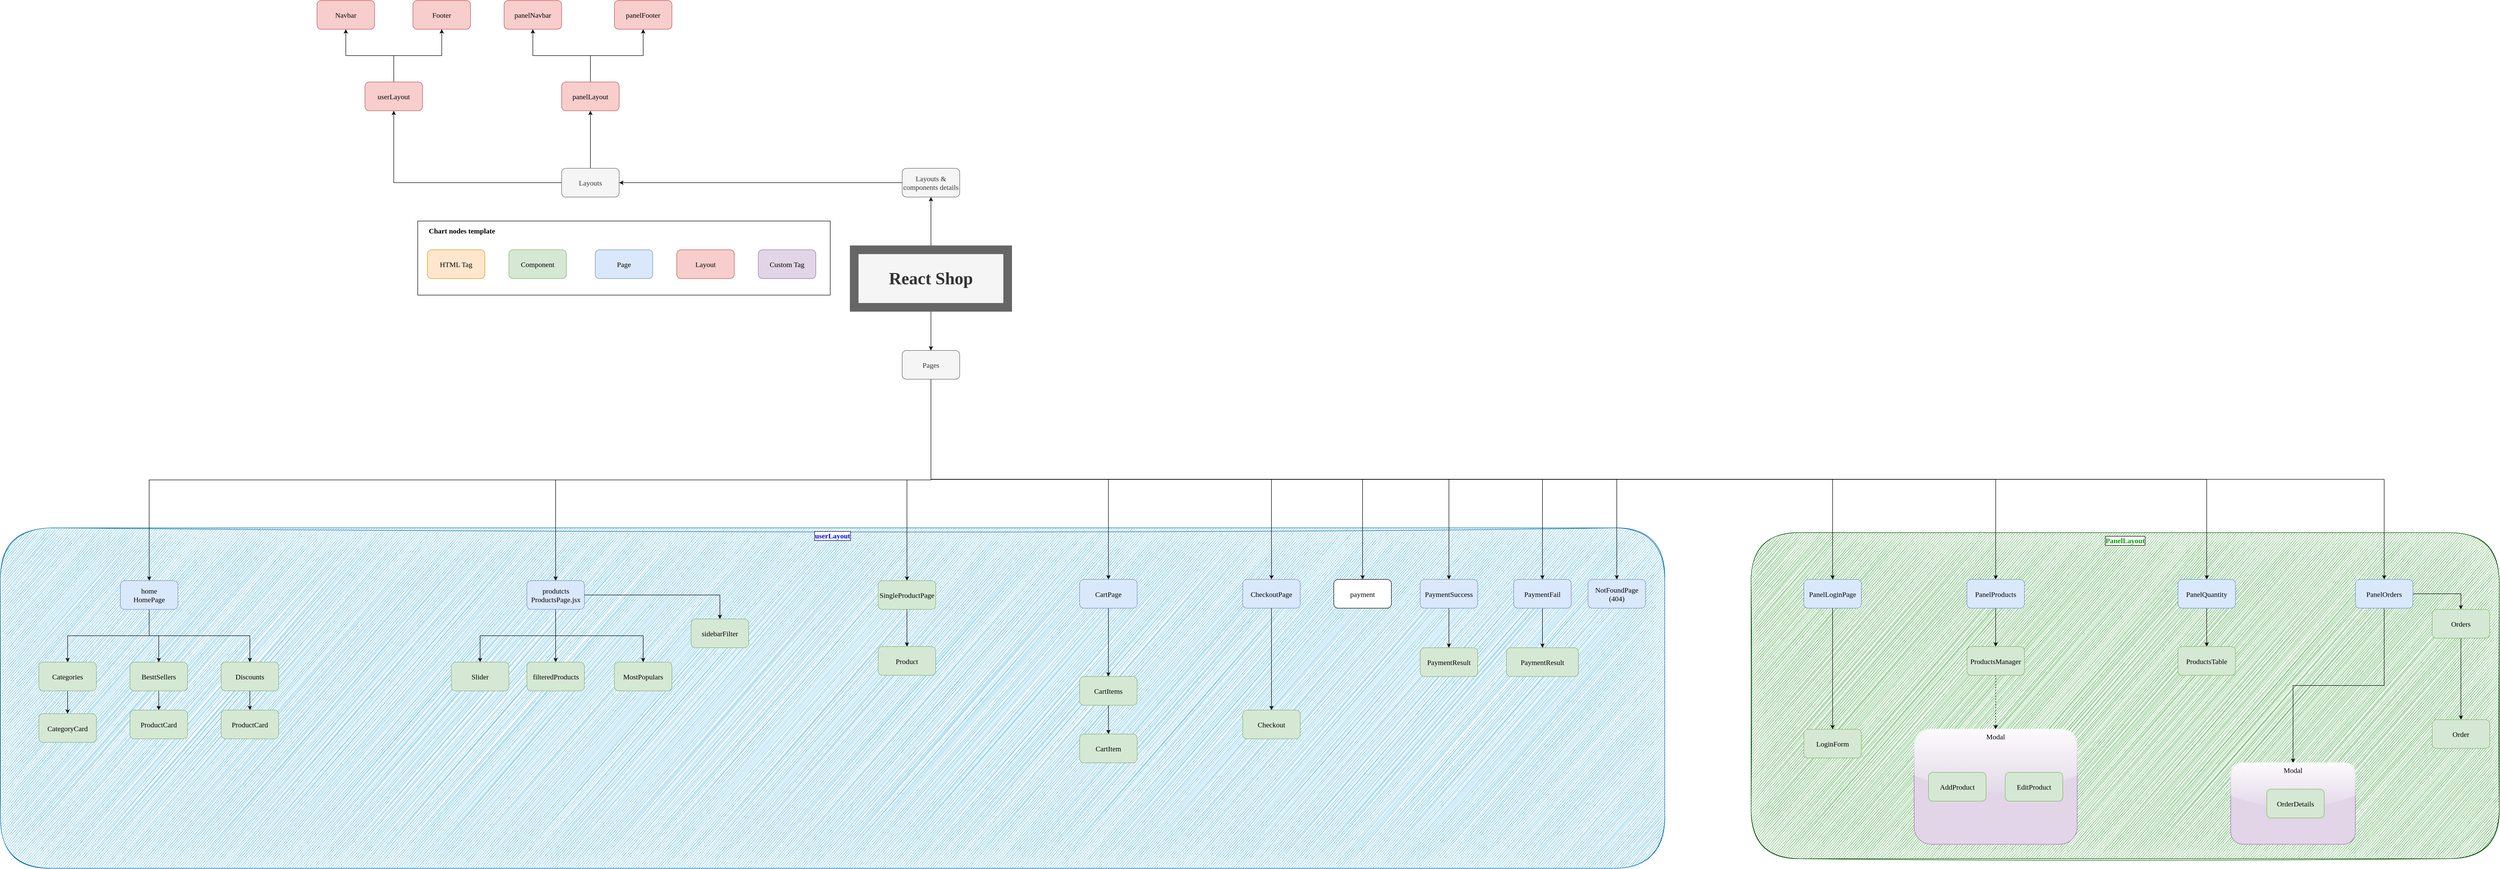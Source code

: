<mxfile version="19.0.3" type="device"><diagram id="zMbxoKE4D7ycZkB5X4Ni" name="Page-1"><mxGraphModel dx="4666" dy="2954" grid="1" gridSize="10" guides="1" tooltips="1" connect="1" arrows="1" fold="1" page="1" pageScale="1" pageWidth="850" pageHeight="1100" math="0" shadow="0"><root><mxCell id="0"/><mxCell id="1" parent="0"/><mxCell id="LuFlYOGIhrWhCMKRVzI9-18" value="PanelLayout" style="whiteSpace=wrap;html=1;fillColor=#008a00;strokeColor=#005700;rounded=1;fontStyle=1;verticalAlign=top;labelBackgroundColor=default;labelBorderColor=default;fontSize=15;fontFamily=Tahoma;glass=0;sketch=1;fontColor=#009900;shadow=0;" vertex="1" parent="1"><mxGeometry x="2630" y="520" width="1560" height="680" as="geometry"/></mxCell><mxCell id="ghOCwTmH6jIUWcpl7UP5-5" value="userLayout" style="fillColor=#1ba1e2;strokeColor=#006EAF;rounded=1;fontStyle=1;verticalAlign=top;fontFamily=Tahoma;fontSize=15;labelBackgroundColor=default;labelBorderColor=default;glass=0;sketch=1;fontColor=#0000FF;whiteSpace=wrap;html=1;" parent="1" vertex="1"><mxGeometry x="-1020" y="510" width="3470" height="710" as="geometry"/></mxCell><mxCell id="QKYfn9mplyVXcPvAEBMc-2" style="edgeStyle=orthogonalEdgeStyle;rounded=0;orthogonalLoop=1;jettySize=auto;html=1;exitX=0.5;exitY=1;exitDx=0;exitDy=0;fontFamily=Tahoma;fontSize=15;" parent="1" source="VQW8t59Y0-EmbVz4WAb9-1" target="QKYfn9mplyVXcPvAEBMc-1" edge="1"><mxGeometry relative="1" as="geometry"><mxPoint x="920" y="100" as="targetPoint"/></mxGeometry></mxCell><mxCell id="4RL3x43Ft2ZqzZvXd16W-2" value="" style="edgeStyle=orthogonalEdgeStyle;rounded=0;orthogonalLoop=1;jettySize=auto;html=1;fontFamily=Tahoma;fontSize=15;" parent="1" source="VQW8t59Y0-EmbVz4WAb9-1" target="4RL3x43Ft2ZqzZvXd16W-1" edge="1"><mxGeometry relative="1" as="geometry"/></mxCell><mxCell id="VQW8t59Y0-EmbVz4WAb9-1" value="React Shop" style="rounded=0;whiteSpace=wrap;html=1;fontStyle=1;strokeWidth=18;fontSize=36;fillColor=#f5f5f5;fontColor=#333333;strokeColor=#666666;fontFamily=Tahoma;" parent="1" vertex="1"><mxGeometry x="760" y="-70" width="320" height="120" as="geometry"/></mxCell><mxCell id="VQW8t59Y0-EmbVz4WAb9-13" value="" style="rounded=0;whiteSpace=wrap;html=1;fontFamily=Tahoma;fontSize=15;" parent="1" vertex="1"><mxGeometry x="-150" y="-130" width="860" height="154.5" as="geometry"/></mxCell><mxCell id="VQW8t59Y0-EmbVz4WAb9-5" value="Layout" style="rounded=1;whiteSpace=wrap;html=1;fillColor=#f8cecc;strokeColor=#b85450;fontFamily=Tahoma;fontSize=15;" parent="1" vertex="1"><mxGeometry x="390" y="-70" width="120" height="60" as="geometry"/></mxCell><mxCell id="VQW8t59Y0-EmbVz4WAb9-6" value="Component" style="rounded=1;whiteSpace=wrap;html=1;fillColor=#d5e8d4;strokeColor=#82b366;fontFamily=Tahoma;fontSize=15;" parent="1" vertex="1"><mxGeometry x="40" y="-70" width="120" height="60" as="geometry"/></mxCell><mxCell id="VQW8t59Y0-EmbVz4WAb9-7" value="Custom Tag" style="rounded=1;whiteSpace=wrap;html=1;fillColor=#e1d5e7;strokeColor=#9673a6;fontFamily=Tahoma;fontSize=15;" parent="1" vertex="1"><mxGeometry x="560" y="-70" width="120" height="60" as="geometry"/></mxCell><mxCell id="VQW8t59Y0-EmbVz4WAb9-4" value="Page" style="rounded=1;whiteSpace=wrap;html=1;fillColor=#dae8fc;strokeColor=#6c8ebf;fontFamily=Tahoma;fontSize=15;" parent="1" vertex="1"><mxGeometry x="220" y="-70" width="120" height="60" as="geometry"/></mxCell><mxCell id="VQW8t59Y0-EmbVz4WAb9-3" value="HTML Tag" style="rounded=1;whiteSpace=wrap;html=1;fillColor=#ffe6cc;strokeColor=#d79b00;fontFamily=Tahoma;fontSize=15;" parent="1" vertex="1"><mxGeometry x="-130" y="-70" width="120" height="60" as="geometry"/></mxCell><mxCell id="QKYfn9mplyVXcPvAEBMc-3" style="edgeStyle=orthogonalEdgeStyle;rounded=0;orthogonalLoop=1;jettySize=auto;html=1;exitX=0.5;exitY=1;exitDx=0;exitDy=0;entryX=0.5;entryY=0;entryDx=0;entryDy=0;fontFamily=Tahoma;fontSize=15;" parent="1" source="QKYfn9mplyVXcPvAEBMc-1" target="JChWk4fMGV2fnNPjJ9jX-1" edge="1"><mxGeometry relative="1" as="geometry"><mxPoint x="110" y="590" as="targetPoint"/></mxGeometry></mxCell><mxCell id="YK6efdBFVvD-IDnNqAYG-12" style="edgeStyle=orthogonalEdgeStyle;rounded=0;orthogonalLoop=1;jettySize=auto;html=1;exitX=0.5;exitY=1;exitDx=0;exitDy=0;entryX=0.5;entryY=0;entryDx=0;entryDy=0;fontFamily=Tahoma;fontSize=15;" parent="1" source="QKYfn9mplyVXcPvAEBMc-1" target="JChWk4fMGV2fnNPjJ9jX-2" edge="1"><mxGeometry relative="1" as="geometry"/></mxCell><mxCell id="YK6efdBFVvD-IDnNqAYG-13" style="edgeStyle=orthogonalEdgeStyle;rounded=0;orthogonalLoop=1;jettySize=auto;html=1;exitX=0.5;exitY=1;exitDx=0;exitDy=0;entryX=0.5;entryY=0;entryDx=0;entryDy=0;fontFamily=Tahoma;fontSize=15;" parent="1" source="QKYfn9mplyVXcPvAEBMc-1" target="JChWk4fMGV2fnNPjJ9jX-3" edge="1"><mxGeometry relative="1" as="geometry"/></mxCell><mxCell id="YK6efdBFVvD-IDnNqAYG-14" style="edgeStyle=orthogonalEdgeStyle;rounded=0;orthogonalLoop=1;jettySize=auto;html=1;exitX=0.5;exitY=1;exitDx=0;exitDy=0;entryX=0.5;entryY=0;entryDx=0;entryDy=0;fontFamily=Tahoma;fontSize=15;" parent="1" source="QKYfn9mplyVXcPvAEBMc-1" target="JChWk4fMGV2fnNPjJ9jX-4" edge="1"><mxGeometry relative="1" as="geometry"/></mxCell><mxCell id="YK6efdBFVvD-IDnNqAYG-15" style="edgeStyle=orthogonalEdgeStyle;rounded=0;orthogonalLoop=1;jettySize=auto;html=1;exitX=0.5;exitY=1;exitDx=0;exitDy=0;entryX=0.5;entryY=0;entryDx=0;entryDy=0;fontFamily=Tahoma;fontSize=15;" parent="1" source="QKYfn9mplyVXcPvAEBMc-1" target="JChWk4fMGV2fnNPjJ9jX-5" edge="1"><mxGeometry relative="1" as="geometry"/></mxCell><mxCell id="YK6efdBFVvD-IDnNqAYG-16" style="edgeStyle=orthogonalEdgeStyle;rounded=0;orthogonalLoop=1;jettySize=auto;html=1;exitX=0.5;exitY=1;exitDx=0;exitDy=0;entryX=0.5;entryY=0;entryDx=0;entryDy=0;fontFamily=Tahoma;fontSize=15;" parent="1" source="QKYfn9mplyVXcPvAEBMc-1" target="YK6efdBFVvD-IDnNqAYG-1" edge="1"><mxGeometry relative="1" as="geometry"/></mxCell><mxCell id="YK6efdBFVvD-IDnNqAYG-17" style="edgeStyle=orthogonalEdgeStyle;rounded=0;orthogonalLoop=1;jettySize=auto;html=1;exitX=0.5;exitY=1;exitDx=0;exitDy=0;entryX=0.5;entryY=0;entryDx=0;entryDy=0;fontFamily=Tahoma;fontSize=15;" parent="1" source="QKYfn9mplyVXcPvAEBMc-1" target="YK6efdBFVvD-IDnNqAYG-2" edge="1"><mxGeometry relative="1" as="geometry"/></mxCell><mxCell id="YK6efdBFVvD-IDnNqAYG-18" style="edgeStyle=orthogonalEdgeStyle;rounded=0;orthogonalLoop=1;jettySize=auto;html=1;exitX=0.5;exitY=1;exitDx=0;exitDy=0;entryX=0.5;entryY=0;entryDx=0;entryDy=0;fontFamily=Tahoma;fontSize=15;" parent="1" source="QKYfn9mplyVXcPvAEBMc-1" target="YK6efdBFVvD-IDnNqAYG-4" edge="1"><mxGeometry relative="1" as="geometry"/></mxCell><mxCell id="YK6efdBFVvD-IDnNqAYG-19" style="edgeStyle=orthogonalEdgeStyle;rounded=0;orthogonalLoop=1;jettySize=auto;html=1;exitX=0.5;exitY=1;exitDx=0;exitDy=0;entryX=0.5;entryY=0;entryDx=0;entryDy=0;fontFamily=Tahoma;fontSize=15;" parent="1" source="QKYfn9mplyVXcPvAEBMc-1" target="YK6efdBFVvD-IDnNqAYG-5" edge="1"><mxGeometry relative="1" as="geometry"/></mxCell><mxCell id="YK6efdBFVvD-IDnNqAYG-20" style="edgeStyle=orthogonalEdgeStyle;rounded=0;orthogonalLoop=1;jettySize=auto;html=1;exitX=0.5;exitY=1;exitDx=0;exitDy=0;entryX=0.5;entryY=0;entryDx=0;entryDy=0;fontFamily=Tahoma;fontSize=15;" parent="1" source="QKYfn9mplyVXcPvAEBMc-1" target="YK6efdBFVvD-IDnNqAYG-6" edge="1"><mxGeometry relative="1" as="geometry"/></mxCell><mxCell id="YK6efdBFVvD-IDnNqAYG-21" style="edgeStyle=orthogonalEdgeStyle;rounded=0;orthogonalLoop=1;jettySize=auto;html=1;exitX=0.5;exitY=1;exitDx=0;exitDy=0;entryX=0.5;entryY=0;entryDx=0;entryDy=0;fontFamily=Tahoma;fontSize=15;" parent="1" source="QKYfn9mplyVXcPvAEBMc-1" target="YK6efdBFVvD-IDnNqAYG-7" edge="1"><mxGeometry relative="1" as="geometry"/></mxCell><mxCell id="YK6efdBFVvD-IDnNqAYG-22" style="edgeStyle=orthogonalEdgeStyle;rounded=0;orthogonalLoop=1;jettySize=auto;html=1;exitX=0.5;exitY=1;exitDx=0;exitDy=0;entryX=0.5;entryY=0;entryDx=0;entryDy=0;fontFamily=Tahoma;fontSize=15;" parent="1" source="QKYfn9mplyVXcPvAEBMc-1" target="YK6efdBFVvD-IDnNqAYG-8" edge="1"><mxGeometry relative="1" as="geometry"/></mxCell><mxCell id="YK6efdBFVvD-IDnNqAYG-71" style="edgeStyle=orthogonalEdgeStyle;rounded=0;orthogonalLoop=1;jettySize=auto;html=1;exitX=0.5;exitY=1;exitDx=0;exitDy=0;entryX=0.5;entryY=0;entryDx=0;entryDy=0;fontFamily=Tahoma;fontSize=15;" parent="1" source="QKYfn9mplyVXcPvAEBMc-1" target="YK6efdBFVvD-IDnNqAYG-70" edge="1"><mxGeometry relative="1" as="geometry"/></mxCell><mxCell id="QKYfn9mplyVXcPvAEBMc-1" value="Pages" style="rounded=1;whiteSpace=wrap;html=1;fillColor=#f5f5f5;fontColor=#333333;strokeColor=#666666;fontFamily=Tahoma;fontSize=15;" parent="1" vertex="1"><mxGeometry x="860" y="140" width="120" height="60" as="geometry"/></mxCell><mxCell id="YK6efdBFVvD-IDnNqAYG-32" style="edgeStyle=orthogonalEdgeStyle;rounded=0;orthogonalLoop=1;jettySize=auto;html=1;exitX=0.5;exitY=1;exitDx=0;exitDy=0;entryX=0.5;entryY=0;entryDx=0;entryDy=0;fontFamily=Tahoma;fontSize=15;" parent="1" source="JChWk4fMGV2fnNPjJ9jX-1" target="YK6efdBFVvD-IDnNqAYG-28" edge="1"><mxGeometry relative="1" as="geometry"/></mxCell><mxCell id="YK6efdBFVvD-IDnNqAYG-33" style="edgeStyle=orthogonalEdgeStyle;rounded=0;orthogonalLoop=1;jettySize=auto;html=1;exitX=0.5;exitY=1;exitDx=0;exitDy=0;entryX=0.5;entryY=0;entryDx=0;entryDy=0;fontFamily=Tahoma;fontSize=15;" parent="1" source="JChWk4fMGV2fnNPjJ9jX-1" target="YK6efdBFVvD-IDnNqAYG-29" edge="1"><mxGeometry relative="1" as="geometry"/></mxCell><mxCell id="YK6efdBFVvD-IDnNqAYG-34" style="edgeStyle=orthogonalEdgeStyle;rounded=0;orthogonalLoop=1;jettySize=auto;html=1;exitX=0.5;exitY=1;exitDx=0;exitDy=0;entryX=0.5;entryY=0;entryDx=0;entryDy=0;fontFamily=Tahoma;fontSize=15;" parent="1" source="JChWk4fMGV2fnNPjJ9jX-1" target="YK6efdBFVvD-IDnNqAYG-30" edge="1"><mxGeometry relative="1" as="geometry"/></mxCell><mxCell id="JChWk4fMGV2fnNPjJ9jX-1" value="home&lt;br style=&quot;font-size: 15px;&quot;&gt;HomePage" style="rounded=1;whiteSpace=wrap;html=1;fillColor=#dae8fc;strokeColor=#6c8ebf;fontFamily=Tahoma;fontSize=15;" parent="1" vertex="1"><mxGeometry x="-770" y="620" width="120" height="60" as="geometry"/></mxCell><mxCell id="YK6efdBFVvD-IDnNqAYG-40" style="edgeStyle=orthogonalEdgeStyle;rounded=0;orthogonalLoop=1;jettySize=auto;html=1;exitX=0.5;exitY=1;exitDx=0;exitDy=0;entryX=0.5;entryY=0;entryDx=0;entryDy=0;fontFamily=Tahoma;fontSize=15;" parent="1" source="JChWk4fMGV2fnNPjJ9jX-2" target="YK6efdBFVvD-IDnNqAYG-35" edge="1"><mxGeometry relative="1" as="geometry"/></mxCell><mxCell id="YK6efdBFVvD-IDnNqAYG-42" style="edgeStyle=orthogonalEdgeStyle;rounded=0;orthogonalLoop=1;jettySize=auto;html=1;exitX=0.5;exitY=1;exitDx=0;exitDy=0;entryX=0.5;entryY=0;entryDx=0;entryDy=0;fontFamily=Tahoma;fontSize=15;" parent="1" source="JChWk4fMGV2fnNPjJ9jX-2" target="YK6efdBFVvD-IDnNqAYG-37" edge="1"><mxGeometry relative="1" as="geometry"/></mxCell><mxCell id="YK6efdBFVvD-IDnNqAYG-44" style="edgeStyle=orthogonalEdgeStyle;rounded=0;orthogonalLoop=1;jettySize=auto;html=1;exitX=0.5;exitY=1;exitDx=0;exitDy=0;entryX=0.5;entryY=0;entryDx=0;entryDy=0;fontFamily=Tahoma;fontSize=15;" parent="1" source="JChWk4fMGV2fnNPjJ9jX-2" target="YK6efdBFVvD-IDnNqAYG-39" edge="1"><mxGeometry relative="1" as="geometry"/></mxCell><mxCell id="JChWk4fMGV2fnNPjJ9jX-2" value="produtcts&lt;br style=&quot;font-size: 15px;&quot;&gt;ProductsPage.jsx" style="rounded=1;whiteSpace=wrap;html=1;fillColor=#d5e8d4;strokeColor=#82b366;fontFamily=Tahoma;fontSize=15;" parent="1" vertex="1"><mxGeometry x="77.5" y="620" width="120" height="60" as="geometry"/></mxCell><mxCell id="JChWk4fMGV2fnNPjJ9jX-3" value="SingleProductPage" style="rounded=1;whiteSpace=wrap;html=1;fillColor=#d5e8d4;strokeColor=#82b366;fontFamily=Tahoma;fontSize=15;" parent="1" vertex="1"><mxGeometry x="810" y="620" width="120" height="60" as="geometry"/></mxCell><mxCell id="JChWk4fMGV2fnNPjJ9jX-4" value="CartPage" style="rounded=1;whiteSpace=wrap;html=1;fillColor=#dae8fc;strokeColor=#6c8ebf;fontFamily=Tahoma;fontSize=15;" parent="1" vertex="1"><mxGeometry x="1230" y="617.5" width="120" height="60" as="geometry"/></mxCell><mxCell id="4RL3x43Ft2ZqzZvXd16W-4" value="" style="edgeStyle=orthogonalEdgeStyle;rounded=0;orthogonalLoop=1;jettySize=auto;html=1;fontFamily=Tahoma;fontSize=15;" parent="1" source="JChWk4fMGV2fnNPjJ9jX-5" target="4RL3x43Ft2ZqzZvXd16W-3" edge="1"><mxGeometry relative="1" as="geometry"/></mxCell><mxCell id="JChWk4fMGV2fnNPjJ9jX-5" value="CheckoutPage" style="rounded=1;whiteSpace=wrap;html=1;fillColor=#dae8fc;strokeColor=#6c8ebf;fontFamily=Tahoma;fontSize=15;" parent="1" vertex="1"><mxGeometry x="1570" y="617.5" width="120" height="60" as="geometry"/></mxCell><mxCell id="YK6efdBFVvD-IDnNqAYG-1" value="payment&lt;br style=&quot;font-size: 15px;&quot;&gt;" style="rounded=1;whiteSpace=wrap;html=1;fontStyle=0;fontFamily=Tahoma;fontSize=15;" parent="1" vertex="1"><mxGeometry x="1760" y="617.5" width="120" height="60" as="geometry"/></mxCell><mxCell id="LuFlYOGIhrWhCMKRVzI9-8" value="" style="edgeStyle=orthogonalEdgeStyle;rounded=0;orthogonalLoop=1;jettySize=auto;html=1;fontFamily=Tahoma;fontSize=15;" edge="1" parent="1" source="YK6efdBFVvD-IDnNqAYG-2" target="LuFlYOGIhrWhCMKRVzI9-7"><mxGeometry relative="1" as="geometry"/></mxCell><mxCell id="YK6efdBFVvD-IDnNqAYG-2" value="PaymentSuccess" style="rounded=1;whiteSpace=wrap;html=1;fillColor=#dae8fc;strokeColor=#6c8ebf;fontFamily=Tahoma;fontSize=15;" parent="1" vertex="1"><mxGeometry x="1940" y="617.5" width="120" height="60" as="geometry"/></mxCell><mxCell id="LuFlYOGIhrWhCMKRVzI9-10" value="" style="edgeStyle=orthogonalEdgeStyle;rounded=0;orthogonalLoop=1;jettySize=auto;html=1;fontFamily=Tahoma;fontSize=15;" edge="1" parent="1" source="YK6efdBFVvD-IDnNqAYG-4" target="LuFlYOGIhrWhCMKRVzI9-9"><mxGeometry relative="1" as="geometry"/></mxCell><mxCell id="YK6efdBFVvD-IDnNqAYG-4" value="PaymentFail" style="rounded=1;whiteSpace=wrap;html=1;fillColor=#dae8fc;strokeColor=#6c8ebf;fontFamily=Tahoma;fontSize=15;" parent="1" vertex="1"><mxGeometry x="2135" y="617.5" width="120" height="60" as="geometry"/></mxCell><mxCell id="ghOCwTmH6jIUWcpl7UP5-21" value="" style="edgeStyle=orthogonalEdgeStyle;rounded=0;orthogonalLoop=1;jettySize=auto;html=1;fontFamily=Tahoma;fontSize=15;" parent="1" source="YK6efdBFVvD-IDnNqAYG-5" target="ghOCwTmH6jIUWcpl7UP5-20" edge="1"><mxGeometry relative="1" as="geometry"/></mxCell><mxCell id="YK6efdBFVvD-IDnNqAYG-5" value="PanelLoginPage" style="rounded=1;whiteSpace=wrap;html=1;fillColor=#dae8fc;strokeColor=#6c8ebf;fontFamily=Tahoma;fontSize=15;" parent="1" vertex="1"><mxGeometry x="2740" y="617.5" width="120" height="60" as="geometry"/></mxCell><mxCell id="4RL3x43Ft2ZqzZvXd16W-84" value="" style="edgeStyle=orthogonalEdgeStyle;rounded=0;orthogonalLoop=1;jettySize=auto;html=1;fontSize=15;fontFamily=Tahoma;" parent="1" source="YK6efdBFVvD-IDnNqAYG-6" target="4RL3x43Ft2ZqzZvXd16W-83" edge="1"><mxGeometry relative="1" as="geometry"/></mxCell><mxCell id="YK6efdBFVvD-IDnNqAYG-6" value="PanelProducts" style="rounded=1;whiteSpace=wrap;html=1;fillColor=#dae8fc;strokeColor=#6c8ebf;fontFamily=Tahoma;fontSize=15;" parent="1" vertex="1"><mxGeometry x="3080" y="617.5" width="120" height="60" as="geometry"/></mxCell><mxCell id="4RL3x43Ft2ZqzZvXd16W-88" value="" style="edgeStyle=orthogonalEdgeStyle;rounded=0;orthogonalLoop=1;jettySize=auto;html=1;fontSize=15;fontFamily=Tahoma;" parent="1" source="YK6efdBFVvD-IDnNqAYG-7" target="4RL3x43Ft2ZqzZvXd16W-87" edge="1"><mxGeometry relative="1" as="geometry"/></mxCell><mxCell id="YK6efdBFVvD-IDnNqAYG-7" value="PanelQuantity" style="rounded=1;whiteSpace=wrap;html=1;fillColor=#dae8fc;strokeColor=#6c8ebf;fontFamily=Tahoma;fontSize=15;" parent="1" vertex="1"><mxGeometry x="3520" y="617.5" width="120" height="60" as="geometry"/></mxCell><mxCell id="4RL3x43Ft2ZqzZvXd16W-92" value="" style="edgeStyle=orthogonalEdgeStyle;rounded=0;orthogonalLoop=1;jettySize=auto;html=1;fontSize=15;fontFamily=Tahoma;" parent="1" source="YK6efdBFVvD-IDnNqAYG-8" target="4RL3x43Ft2ZqzZvXd16W-91" edge="1"><mxGeometry relative="1" as="geometry"/></mxCell><mxCell id="LuFlYOGIhrWhCMKRVzI9-38" style="edgeStyle=orthogonalEdgeStyle;rounded=0;orthogonalLoop=1;jettySize=auto;html=1;fontFamily=Tahoma;fontSize=36;fontColor=#0000FF;" edge="1" parent="1" source="YK6efdBFVvD-IDnNqAYG-8" target="LuFlYOGIhrWhCMKRVzI9-25"><mxGeometry relative="1" as="geometry"/></mxCell><mxCell id="YK6efdBFVvD-IDnNqAYG-8" value="PanelOrders" style="rounded=1;whiteSpace=wrap;html=1;fillColor=#dae8fc;strokeColor=#6c8ebf;fontFamily=Tahoma;fontSize=15;" parent="1" vertex="1"><mxGeometry x="3890" y="617.5" width="120" height="60" as="geometry"/></mxCell><mxCell id="YK6efdBFVvD-IDnNqAYG-26" value="&lt;h1 style=&quot;font-size: 15px;&quot;&gt;Chart nodes template&lt;/h1&gt;" style="text;html=1;spacing=5;spacingTop=-20;whiteSpace=wrap;overflow=hidden;rounded=0;fontStyle=0;fontSize=15;fontFamily=Tahoma;" parent="1" vertex="1"><mxGeometry x="-132.5" y="-117.75" width="357.5" height="40" as="geometry"/></mxCell><mxCell id="YK6efdBFVvD-IDnNqAYG-65" style="edgeStyle=orthogonalEdgeStyle;rounded=0;orthogonalLoop=1;jettySize=auto;html=1;exitX=0.5;exitY=1;exitDx=0;exitDy=0;entryX=0.5;entryY=0;entryDx=0;entryDy=0;fontFamily=Tahoma;fontSize=15;" parent="1" source="YK6efdBFVvD-IDnNqAYG-28" target="YK6efdBFVvD-IDnNqAYG-64" edge="1"><mxGeometry relative="1" as="geometry"/></mxCell><mxCell id="YK6efdBFVvD-IDnNqAYG-28" value="&lt;span style=&quot;font-size: 15px;&quot;&gt;Categories&lt;/span&gt;" style="rounded=1;whiteSpace=wrap;html=1;fillColor=#d5e8d4;strokeColor=#82b366;fontFamily=Tahoma;fontSize=15;" parent="1" vertex="1"><mxGeometry x="-940" y="790" width="120" height="60" as="geometry"/></mxCell><mxCell id="LuFlYOGIhrWhCMKRVzI9-4" style="edgeStyle=orthogonalEdgeStyle;rounded=0;orthogonalLoop=1;jettySize=auto;html=1;exitX=0.5;exitY=1;exitDx=0;exitDy=0;entryX=0.5;entryY=0;entryDx=0;entryDy=0;fontFamily=Tahoma;fontSize=15;" edge="1" parent="1" source="YK6efdBFVvD-IDnNqAYG-29" target="LuFlYOGIhrWhCMKRVzI9-3"><mxGeometry relative="1" as="geometry"/></mxCell><mxCell id="YK6efdBFVvD-IDnNqAYG-29" value="BesttSellers" style="rounded=1;whiteSpace=wrap;html=1;fillColor=#d5e8d4;strokeColor=#82b366;fontFamily=Tahoma;fontSize=15;" parent="1" vertex="1"><mxGeometry x="-750" y="790" width="120" height="60" as="geometry"/></mxCell><mxCell id="YK6efdBFVvD-IDnNqAYG-69" style="edgeStyle=orthogonalEdgeStyle;rounded=0;orthogonalLoop=1;jettySize=auto;html=1;exitX=0.5;exitY=1;exitDx=0;exitDy=0;entryX=0.5;entryY=0;entryDx=0;entryDy=0;fontFamily=Tahoma;fontSize=15;" parent="1" source="YK6efdBFVvD-IDnNqAYG-30" target="YK6efdBFVvD-IDnNqAYG-68" edge="1"><mxGeometry relative="1" as="geometry"/></mxCell><mxCell id="YK6efdBFVvD-IDnNqAYG-30" value="Discounts" style="rounded=1;whiteSpace=wrap;html=1;fillColor=#d5e8d4;strokeColor=#82b366;fontFamily=Tahoma;fontSize=15;" parent="1" vertex="1"><mxGeometry x="-560" y="790" width="120" height="60" as="geometry"/></mxCell><mxCell id="YK6efdBFVvD-IDnNqAYG-35" value="Slider" style="rounded=1;whiteSpace=wrap;html=1;fillColor=#d5e8d4;strokeColor=#82b366;fontFamily=Tahoma;fontSize=15;" parent="1" vertex="1"><mxGeometry x="-80" y="790" width="120" height="60" as="geometry"/></mxCell><mxCell id="YK6efdBFVvD-IDnNqAYG-37" value="filteredProducts" style="rounded=1;whiteSpace=wrap;html=1;fillColor=#d5e8d4;strokeColor=#82b366;fontFamily=Tahoma;fontSize=15;" parent="1" vertex="1"><mxGeometry x="77.5" y="790" width="120" height="60" as="geometry"/></mxCell><mxCell id="YK6efdBFVvD-IDnNqAYG-39" value="MostPopulars" style="rounded=1;whiteSpace=wrap;html=1;fillColor=#d5e8d4;strokeColor=#82b366;fontFamily=Tahoma;fontSize=15;" parent="1" vertex="1"><mxGeometry x="260" y="790" width="120" height="60" as="geometry"/></mxCell><mxCell id="YK6efdBFVvD-IDnNqAYG-64" value="&lt;span style=&quot;font-size: 15px;&quot;&gt;CategoryCard&lt;/span&gt;" style="rounded=1;whiteSpace=wrap;html=1;fillColor=#d5e8d4;strokeColor=#82b366;fontFamily=Tahoma;fontSize=15;" parent="1" vertex="1"><mxGeometry x="-940" y="897.5" width="120" height="60" as="geometry"/></mxCell><mxCell id="YK6efdBFVvD-IDnNqAYG-68" value="ProductCard" style="rounded=1;whiteSpace=wrap;html=1;fillColor=#d5e8d4;strokeColor=#82b366;fontFamily=Tahoma;fontSize=15;" parent="1" vertex="1"><mxGeometry x="-560" y="890" width="120" height="60" as="geometry"/></mxCell><mxCell id="YK6efdBFVvD-IDnNqAYG-70" value="NotFoundPage&lt;br style=&quot;font-size: 15px;&quot;&gt;(404)" style="rounded=1;whiteSpace=wrap;html=1;fillColor=#dae8fc;strokeColor=#6c8ebf;fontFamily=Tahoma;fontSize=15;" parent="1" vertex="1"><mxGeometry x="2290" y="617.5" width="120" height="60" as="geometry"/></mxCell><mxCell id="4RL3x43Ft2ZqzZvXd16W-10" value="" style="edgeStyle=orthogonalEdgeStyle;rounded=0;orthogonalLoop=1;jettySize=auto;html=1;exitX=0;exitY=0.5;exitDx=0;exitDy=0;fontFamily=Tahoma;fontSize=15;" parent="1" source="4RL3x43Ft2ZqzZvXd16W-53" target="4RL3x43Ft2ZqzZvXd16W-9" edge="1"><mxGeometry relative="1" as="geometry"><mxPoint x="200" y="-240" as="sourcePoint"/></mxGeometry></mxCell><mxCell id="4RL3x43Ft2ZqzZvXd16W-50" value="" style="edgeStyle=orthogonalEdgeStyle;rounded=0;orthogonalLoop=1;jettySize=auto;html=1;fontSize=15;exitX=0.5;exitY=0;exitDx=0;exitDy=0;fontFamily=Tahoma;" parent="1" source="4RL3x43Ft2ZqzZvXd16W-53" target="4RL3x43Ft2ZqzZvXd16W-49" edge="1"><mxGeometry relative="1" as="geometry"/></mxCell><mxCell id="4RL3x43Ft2ZqzZvXd16W-54" value="" style="edgeStyle=orthogonalEdgeStyle;rounded=0;orthogonalLoop=1;jettySize=auto;html=1;fontSize=15;fontFamily=Tahoma;" parent="1" source="4RL3x43Ft2ZqzZvXd16W-1" target="4RL3x43Ft2ZqzZvXd16W-53" edge="1"><mxGeometry relative="1" as="geometry"/></mxCell><mxCell id="4RL3x43Ft2ZqzZvXd16W-1" value="Layouts &amp;amp; components details" style="whiteSpace=wrap;html=1;rounded=1;fillColor=#f5f5f5;fontColor=#333333;strokeColor=#666666;fontFamily=Tahoma;fontSize=15;" parent="1" vertex="1"><mxGeometry x="860" y="-240" width="120" height="60" as="geometry"/></mxCell><mxCell id="4RL3x43Ft2ZqzZvXd16W-3" value="Checkout" style="whiteSpace=wrap;html=1;fillColor=#d5e8d4;strokeColor=#82b366;rounded=1;fontFamily=Tahoma;fontSize=15;" parent="1" vertex="1"><mxGeometry x="1570" y="890" width="120" height="60" as="geometry"/></mxCell><mxCell id="ghOCwTmH6jIUWcpl7UP5-13" value="" style="edgeStyle=orthogonalEdgeStyle;rounded=0;orthogonalLoop=1;jettySize=auto;html=1;fontFamily=Tahoma;fontSize=15;" parent="1" source="4RL3x43Ft2ZqzZvXd16W-9" target="ghOCwTmH6jIUWcpl7UP5-12" edge="1"><mxGeometry relative="1" as="geometry"/></mxCell><mxCell id="ghOCwTmH6jIUWcpl7UP5-15" value="" style="edgeStyle=orthogonalEdgeStyle;rounded=0;orthogonalLoop=1;jettySize=auto;html=1;fontFamily=Tahoma;fontSize=15;" parent="1" source="4RL3x43Ft2ZqzZvXd16W-9" target="ghOCwTmH6jIUWcpl7UP5-14" edge="1"><mxGeometry relative="1" as="geometry"/></mxCell><mxCell id="4RL3x43Ft2ZqzZvXd16W-9" value="userLayout" style="whiteSpace=wrap;html=1;rounded=1;fillColor=#f8cecc;strokeColor=#b85450;fontFamily=Tahoma;fontSize=15;" parent="1" vertex="1"><mxGeometry x="-260" y="-420" width="120" height="60" as="geometry"/></mxCell><mxCell id="4RL3x43Ft2ZqzZvXd16W-12" value="produtcts&lt;br style=&quot;font-size: 15px;&quot;&gt;ProductsPage.jsx" style="rounded=1;whiteSpace=wrap;html=1;fillColor=#dae8fc;strokeColor=#6c8ebf;fontFamily=Tahoma;fontSize=15;" parent="1" vertex="1"><mxGeometry x="77.5" y="620" width="120" height="60" as="geometry"/></mxCell><mxCell id="LuFlYOGIhrWhCMKRVzI9-6" value="" style="edgeStyle=orthogonalEdgeStyle;rounded=0;orthogonalLoop=1;jettySize=auto;html=1;exitX=1;exitY=0.5;exitDx=0;exitDy=0;fontFamily=Tahoma;fontSize=15;" edge="1" parent="1" source="4RL3x43Ft2ZqzZvXd16W-12" target="LuFlYOGIhrWhCMKRVzI9-5"><mxGeometry relative="1" as="geometry"><mxPoint x="340" y="580" as="sourcePoint"/></mxGeometry></mxCell><mxCell id="4RL3x43Ft2ZqzZvXd16W-64" value="" style="edgeStyle=orthogonalEdgeStyle;rounded=0;orthogonalLoop=1;jettySize=auto;html=1;fontSize=15;exitX=0.5;exitY=1;exitDx=0;exitDy=0;fontFamily=Tahoma;" parent="1" source="JChWk4fMGV2fnNPjJ9jX-3" target="4RL3x43Ft2ZqzZvXd16W-63" edge="1"><mxGeometry relative="1" as="geometry"><mxPoint x="920" y="690" as="sourcePoint"/></mxGeometry></mxCell><mxCell id="4RL3x43Ft2ZqzZvXd16W-70" value="" style="edgeStyle=orthogonalEdgeStyle;rounded=0;orthogonalLoop=1;jettySize=auto;html=1;fontSize=15;exitX=0.5;exitY=1;exitDx=0;exitDy=0;fontFamily=Tahoma;" parent="1" source="JChWk4fMGV2fnNPjJ9jX-4" target="4RL3x43Ft2ZqzZvXd16W-69" edge="1"><mxGeometry relative="1" as="geometry"/></mxCell><mxCell id="ghOCwTmH6jIUWcpl7UP5-17" value="" style="edgeStyle=orthogonalEdgeStyle;rounded=0;orthogonalLoop=1;jettySize=auto;html=1;fontFamily=Tahoma;fontSize=15;" parent="1" source="4RL3x43Ft2ZqzZvXd16W-49" target="ghOCwTmH6jIUWcpl7UP5-16" edge="1"><mxGeometry relative="1" as="geometry"/></mxCell><mxCell id="ghOCwTmH6jIUWcpl7UP5-19" value="" style="edgeStyle=orthogonalEdgeStyle;rounded=0;orthogonalLoop=1;jettySize=auto;html=1;fontFamily=Tahoma;fontSize=15;" parent="1" source="4RL3x43Ft2ZqzZvXd16W-49" target="ghOCwTmH6jIUWcpl7UP5-18" edge="1"><mxGeometry relative="1" as="geometry"/></mxCell><mxCell id="4RL3x43Ft2ZqzZvXd16W-49" value="panelLayout" style="whiteSpace=wrap;html=1;rounded=1;fillColor=#f8cecc;strokeColor=#b85450;fontFamily=Tahoma;fontSize=15;" parent="1" vertex="1"><mxGeometry x="150" y="-420" width="120" height="60" as="geometry"/></mxCell><mxCell id="4RL3x43Ft2ZqzZvXd16W-53" value="Layouts" style="whiteSpace=wrap;html=1;fillColor=#f5f5f5;strokeColor=#666666;fontColor=#333333;rounded=1;fontFamily=Tahoma;fontSize=15;" parent="1" vertex="1"><mxGeometry x="150" y="-240" width="120" height="60" as="geometry"/></mxCell><mxCell id="4RL3x43Ft2ZqzZvXd16W-63" value="Product" style="whiteSpace=wrap;html=1;fillColor=#d5e8d4;strokeColor=#82b366;rounded=1;fontFamily=Tahoma;fontSize=15;" parent="1" vertex="1"><mxGeometry x="810" y="757.5" width="120" height="60" as="geometry"/></mxCell><mxCell id="4RL3x43Ft2ZqzZvXd16W-72" value="" style="edgeStyle=orthogonalEdgeStyle;rounded=0;orthogonalLoop=1;jettySize=auto;html=1;fontSize=15;fontFamily=Tahoma;" parent="1" source="4RL3x43Ft2ZqzZvXd16W-69" target="4RL3x43Ft2ZqzZvXd16W-71" edge="1"><mxGeometry relative="1" as="geometry"/></mxCell><mxCell id="4RL3x43Ft2ZqzZvXd16W-69" value="CartItems" style="whiteSpace=wrap;html=1;fillColor=#d5e8d4;strokeColor=#82b366;rounded=1;fontFamily=Tahoma;fontSize=15;" parent="1" vertex="1"><mxGeometry x="1230" y="820" width="120" height="60" as="geometry"/></mxCell><mxCell id="4RL3x43Ft2ZqzZvXd16W-71" value="CartItem" style="whiteSpace=wrap;html=1;fillColor=#d5e8d4;strokeColor=#82b366;rounded=1;fontFamily=Tahoma;fontSize=15;" parent="1" vertex="1"><mxGeometry x="1230" y="940" width="120" height="60" as="geometry"/></mxCell><mxCell id="LuFlYOGIhrWhCMKRVzI9-30" value="" style="edgeStyle=orthogonalEdgeStyle;rounded=0;orthogonalLoop=1;jettySize=auto;html=1;fontFamily=Tahoma;fontSize=15;fontColor=#0000FF;dashed=1;" edge="1" parent="1" source="4RL3x43Ft2ZqzZvXd16W-83" target="LuFlYOGIhrWhCMKRVzI9-29"><mxGeometry relative="1" as="geometry"/></mxCell><mxCell id="4RL3x43Ft2ZqzZvXd16W-83" value="ProductsManager" style="whiteSpace=wrap;html=1;fillColor=#d5e8d4;strokeColor=#82b366;rounded=1;fontFamily=Tahoma;fontSize=15;" parent="1" vertex="1"><mxGeometry x="3080" y="757.5" width="120" height="60" as="geometry"/></mxCell><mxCell id="4RL3x43Ft2ZqzZvXd16W-87" value="ProductsTable" style="whiteSpace=wrap;html=1;fillColor=#d5e8d4;strokeColor=#82b366;rounded=1;fontFamily=Tahoma;fontSize=15;" parent="1" vertex="1"><mxGeometry x="3520" y="757.5" width="120" height="60" as="geometry"/></mxCell><mxCell id="LuFlYOGIhrWhCMKRVzI9-24" value="" style="edgeStyle=orthogonalEdgeStyle;rounded=0;orthogonalLoop=1;jettySize=auto;html=1;fontFamily=Tahoma;fontSize=15;fontColor=#0000FF;" edge="1" parent="1" source="4RL3x43Ft2ZqzZvXd16W-91" target="LuFlYOGIhrWhCMKRVzI9-23"><mxGeometry relative="1" as="geometry"/></mxCell><mxCell id="4RL3x43Ft2ZqzZvXd16W-91" value="Orders" style="whiteSpace=wrap;html=1;fillColor=#d5e8d4;strokeColor=#82b366;rounded=1;fontFamily=Tahoma;fontSize=15;" parent="1" vertex="1"><mxGeometry x="4050" y="680" width="120" height="60" as="geometry"/></mxCell><mxCell id="ghOCwTmH6jIUWcpl7UP5-12" value="Navbar" style="whiteSpace=wrap;html=1;fillColor=#f8cecc;strokeColor=#b85450;rounded=1;fontFamily=Tahoma;fontSize=15;" parent="1" vertex="1"><mxGeometry x="-360" y="-590" width="120" height="60" as="geometry"/></mxCell><mxCell id="ghOCwTmH6jIUWcpl7UP5-14" value="Footer" style="whiteSpace=wrap;html=1;fillColor=#f8cecc;strokeColor=#b85450;rounded=1;fontFamily=Tahoma;fontSize=15;" parent="1" vertex="1"><mxGeometry x="-160" y="-590" width="120" height="60" as="geometry"/></mxCell><mxCell id="ghOCwTmH6jIUWcpl7UP5-16" value="panelNavbar" style="whiteSpace=wrap;html=1;fillColor=#f8cecc;strokeColor=#b85450;rounded=1;fontFamily=Tahoma;fontSize=15;" parent="1" vertex="1"><mxGeometry x="30" y="-590" width="120" height="60" as="geometry"/></mxCell><mxCell id="ghOCwTmH6jIUWcpl7UP5-18" value="panelFooter" style="whiteSpace=wrap;html=1;fillColor=#f8cecc;strokeColor=#b85450;rounded=1;fontFamily=Tahoma;fontSize=15;" parent="1" vertex="1"><mxGeometry x="260" y="-590" width="120" height="60" as="geometry"/></mxCell><mxCell id="ghOCwTmH6jIUWcpl7UP5-20" value="LoginForm" style="whiteSpace=wrap;html=1;fillColor=#d5e8d4;strokeColor=#82b366;rounded=1;fontFamily=Tahoma;fontSize=15;" parent="1" vertex="1"><mxGeometry x="2740" y="930" width="120" height="60" as="geometry"/></mxCell><mxCell id="LuFlYOGIhrWhCMKRVzI9-3" value="ProductCard" style="rounded=1;whiteSpace=wrap;html=1;fillColor=#d5e8d4;strokeColor=#82b366;fontFamily=Tahoma;fontSize=15;" vertex="1" parent="1"><mxGeometry x="-750" y="890" width="120" height="60" as="geometry"/></mxCell><mxCell id="LuFlYOGIhrWhCMKRVzI9-5" value="sidebarFilter" style="whiteSpace=wrap;html=1;fillColor=#d5e8d4;strokeColor=#82b366;rounded=1;fontFamily=Tahoma;fontSize=15;" vertex="1" parent="1"><mxGeometry x="420" y="700" width="120" height="60" as="geometry"/></mxCell><mxCell id="LuFlYOGIhrWhCMKRVzI9-7" value="PaymentResult" style="whiteSpace=wrap;html=1;fillColor=#d5e8d4;strokeColor=#82b366;rounded=1;fontFamily=Tahoma;fontSize=15;" vertex="1" parent="1"><mxGeometry x="1940" y="760" width="120" height="60" as="geometry"/></mxCell><mxCell id="LuFlYOGIhrWhCMKRVzI9-9" value="PaymentResult" style="whiteSpace=wrap;html=1;fillColor=#d5e8d4;strokeColor=#82b366;rounded=1;fontFamily=Tahoma;fontSize=15;" vertex="1" parent="1"><mxGeometry x="2120" y="760" width="150" height="60" as="geometry"/></mxCell><mxCell id="LuFlYOGIhrWhCMKRVzI9-23" value="Order" style="whiteSpace=wrap;html=1;fillColor=#d5e8d4;strokeColor=#82b366;rounded=1;fontFamily=Tahoma;fontSize=15;" vertex="1" parent="1"><mxGeometry x="4050" y="910" width="120" height="60" as="geometry"/></mxCell><mxCell id="LuFlYOGIhrWhCMKRVzI9-25" value="Modal" style="whiteSpace=wrap;html=1;fillColor=#e1d5e7;strokeColor=#9673a6;rounded=1;glass=1;verticalAlign=top;fontFamily=Tahoma;fontSize=15;" vertex="1" parent="1"><mxGeometry x="3630" y="1000" width="260" height="170" as="geometry"/></mxCell><mxCell id="LuFlYOGIhrWhCMKRVzI9-27" value="OrderDetails" style="whiteSpace=wrap;html=1;fillColor=#d5e8d4;strokeColor=#82b366;rounded=1;fontFamily=Tahoma;fontSize=15;" vertex="1" parent="1"><mxGeometry x="3705" y="1055" width="120" height="60" as="geometry"/></mxCell><mxCell id="LuFlYOGIhrWhCMKRVzI9-29" value="Modal" style="whiteSpace=wrap;html=1;fillColor=#e1d5e7;strokeColor=#9673a6;rounded=1;labelPosition=center;verticalLabelPosition=middle;align=center;verticalAlign=top;shadow=0;glass=1;sketch=0;gradientColor=none;fontFamily=Tahoma;fontSize=15;" vertex="1" parent="1"><mxGeometry x="2970" y="930" width="340" height="240" as="geometry"/></mxCell><mxCell id="LuFlYOGIhrWhCMKRVzI9-31" value="AddProduct" style="whiteSpace=wrap;html=1;fillColor=#d5e8d4;strokeColor=#82b366;rounded=1;fontFamily=Tahoma;fontSize=15;" vertex="1" parent="1"><mxGeometry x="3000" y="1020" width="120" height="60" as="geometry"/></mxCell><mxCell id="LuFlYOGIhrWhCMKRVzI9-33" value="EditProduct" style="whiteSpace=wrap;html=1;fillColor=#d5e8d4;strokeColor=#82b366;rounded=1;fontFamily=Tahoma;fontSize=15;" vertex="1" parent="1"><mxGeometry x="3160" y="1020" width="120" height="60" as="geometry"/></mxCell></root></mxGraphModel></diagram></mxfile>